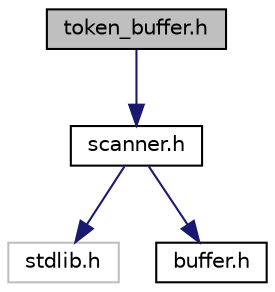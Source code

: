 digraph "token_buffer.h"
{
 // LATEX_PDF_SIZE
  edge [fontname="Helvetica",fontsize="10",labelfontname="Helvetica",labelfontsize="10"];
  node [fontname="Helvetica",fontsize="10",shape=record];
  Node1 [label="token_buffer.h",height=0.2,width=0.4,color="black", fillcolor="grey75", style="filled", fontcolor="black",tooltip="Library Token_buffer. Token_buffer is a supportive data structure for syntax analysis."];
  Node1 -> Node2 [color="midnightblue",fontsize="10",style="solid",fontname="Helvetica"];
  Node2 [label="scanner.h",height=0.2,width=0.4,color="black", fillcolor="white", style="filled",URL="$scanner_8h.html",tooltip="Library for lexical analysis."];
  Node2 -> Node3 [color="midnightblue",fontsize="10",style="solid",fontname="Helvetica"];
  Node3 [label="stdlib.h",height=0.2,width=0.4,color="grey75", fillcolor="white", style="filled",tooltip=" "];
  Node2 -> Node4 [color="midnightblue",fontsize="10",style="solid",fontname="Helvetica"];
  Node4 [label="buffer.h",height=0.2,width=0.4,color="black", fillcolor="white", style="filled",URL="$buffer_8h.html",tooltip="Library for lexical analysis."];
}
